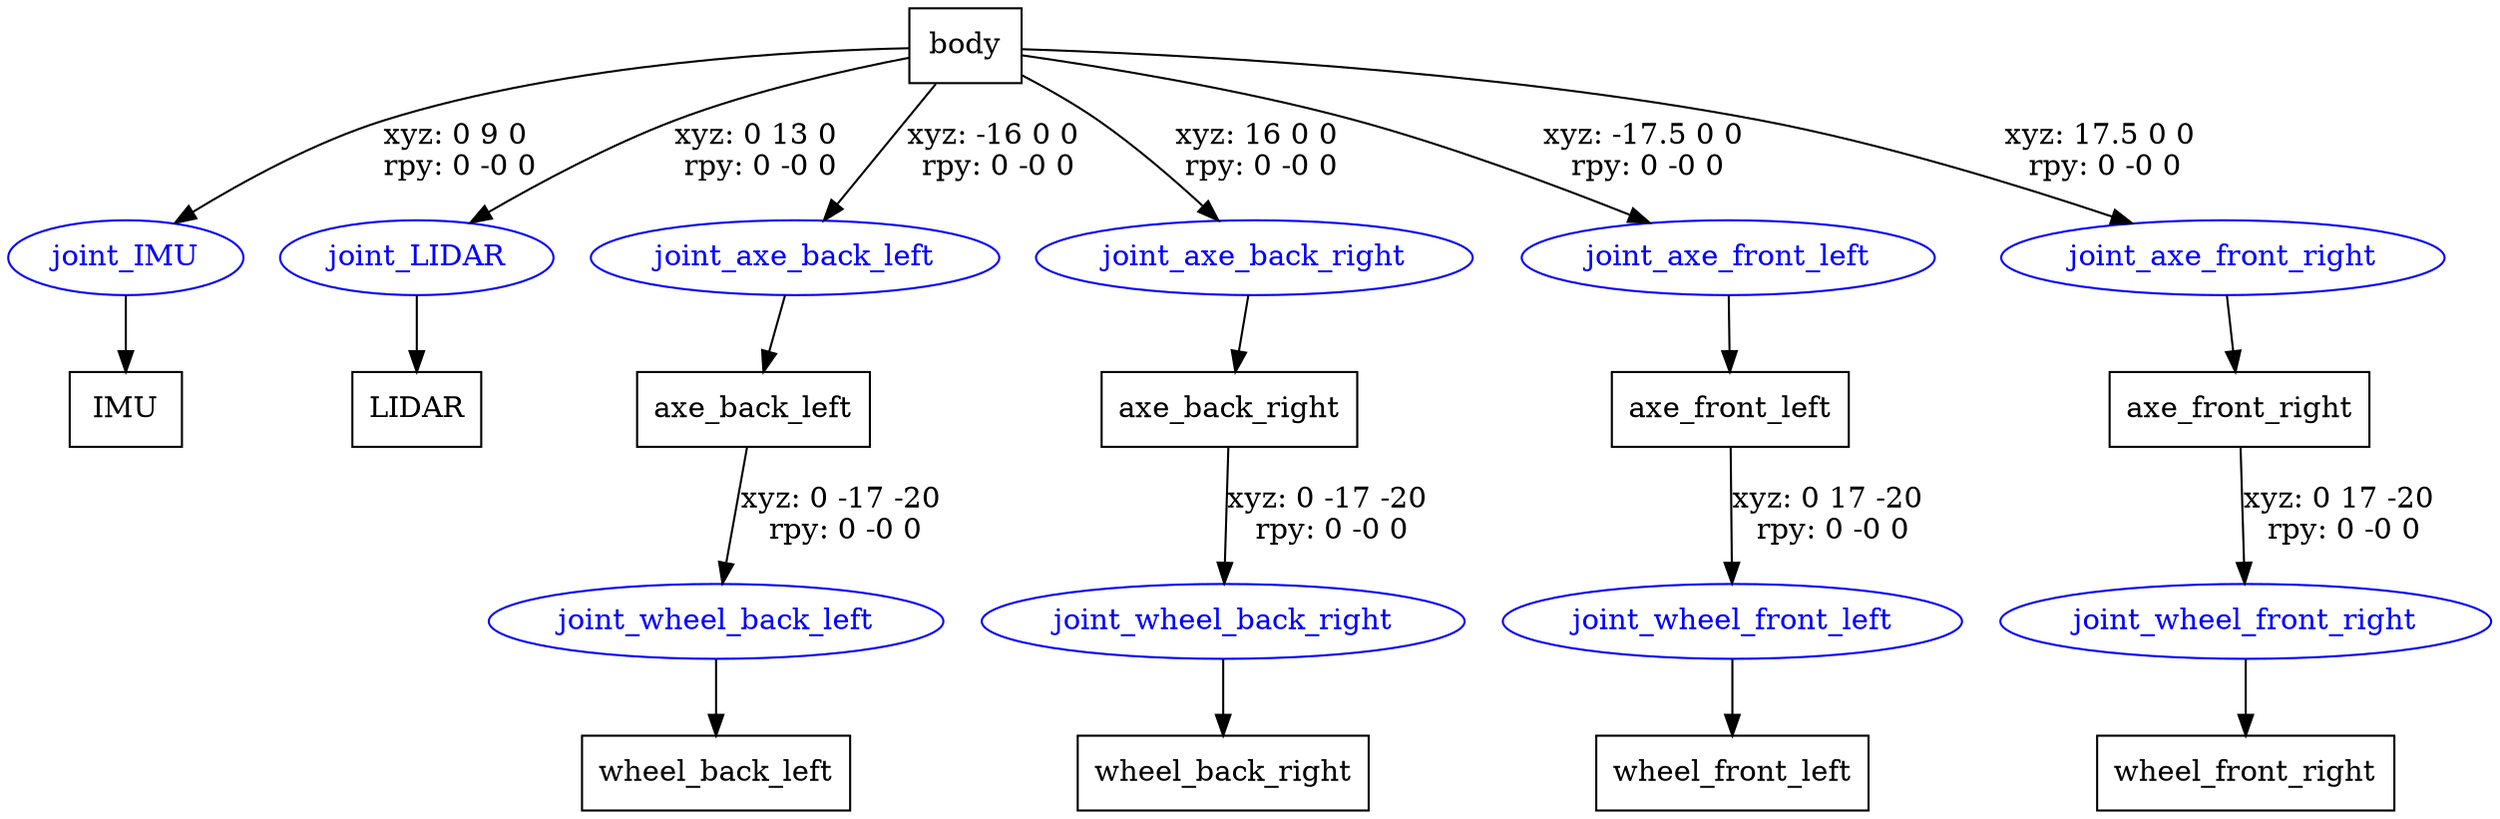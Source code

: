 digraph G {
node [shape=box];
"body" [label="body"];
"IMU" [label="IMU"];
"LIDAR" [label="LIDAR"];
"axe_back_left" [label="axe_back_left"];
"wheel_back_left" [label="wheel_back_left"];
"axe_back_right" [label="axe_back_right"];
"wheel_back_right" [label="wheel_back_right"];
"axe_front_left" [label="axe_front_left"];
"wheel_front_left" [label="wheel_front_left"];
"axe_front_right" [label="axe_front_right"];
"wheel_front_right" [label="wheel_front_right"];
node [shape=ellipse, color=blue, fontcolor=blue];
"body" -> "joint_IMU" [label="xyz: 0 9 0 \nrpy: 0 -0 0"]
"joint_IMU" -> "IMU"
"body" -> "joint_LIDAR" [label="xyz: 0 13 0 \nrpy: 0 -0 0"]
"joint_LIDAR" -> "LIDAR"
"body" -> "joint_axe_back_left" [label="xyz: -16 0 0 \nrpy: 0 -0 0"]
"joint_axe_back_left" -> "axe_back_left"
"axe_back_left" -> "joint_wheel_back_left" [label="xyz: 0 -17 -20 \nrpy: 0 -0 0"]
"joint_wheel_back_left" -> "wheel_back_left"
"body" -> "joint_axe_back_right" [label="xyz: 16 0 0 \nrpy: 0 -0 0"]
"joint_axe_back_right" -> "axe_back_right"
"axe_back_right" -> "joint_wheel_back_right" [label="xyz: 0 -17 -20 \nrpy: 0 -0 0"]
"joint_wheel_back_right" -> "wheel_back_right"
"body" -> "joint_axe_front_left" [label="xyz: -17.5 0 0 \nrpy: 0 -0 0"]
"joint_axe_front_left" -> "axe_front_left"
"axe_front_left" -> "joint_wheel_front_left" [label="xyz: 0 17 -20 \nrpy: 0 -0 0"]
"joint_wheel_front_left" -> "wheel_front_left"
"body" -> "joint_axe_front_right" [label="xyz: 17.5 0 0 \nrpy: 0 -0 0"]
"joint_axe_front_right" -> "axe_front_right"
"axe_front_right" -> "joint_wheel_front_right" [label="xyz: 0 17 -20 \nrpy: 0 -0 0"]
"joint_wheel_front_right" -> "wheel_front_right"
}
